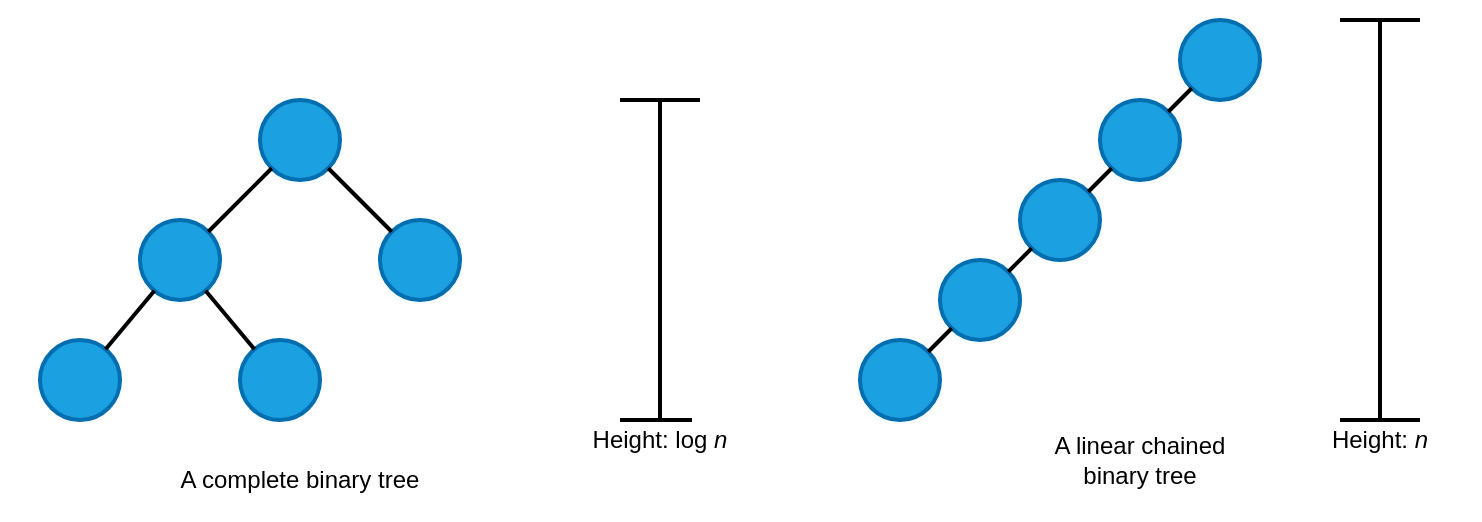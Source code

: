 <mxfile version="14.2.4" type="embed" pages="2">
    <diagram id="6hGFLwfOUW9BJ-s0fimq" name="basic">
        <mxGraphModel dx="1327" dy="645" grid="1" gridSize="10" guides="1" tooltips="1" connect="1" arrows="1" fold="1" page="1" pageScale="1" pageWidth="827" pageHeight="1169" math="0" shadow="0">
            <root>
                <mxCell id="0"/>
                <mxCell id="1" parent="0"/>
                <mxCell id="37" value="" style="rounded=0;whiteSpace=wrap;html=1;dashed=1;strokeColor=none;fillColor=#ffffff;" parent="1" vertex="1">
                    <mxGeometry x="70" y="150" width="740" height="260" as="geometry"/>
                </mxCell>
                <mxCell id="2" value="" style="ellipse;whiteSpace=wrap;html=1;aspect=fixed;strokeColor=#006EAF;strokeWidth=2;fillColor=#1ba1e2;fontColor=#ffffff;" parent="1" vertex="1">
                    <mxGeometry x="200" y="200" width="40" height="40" as="geometry"/>
                </mxCell>
                <mxCell id="3" value="" style="ellipse;whiteSpace=wrap;html=1;aspect=fixed;strokeColor=#006EAF;strokeWidth=2;fillColor=#1ba1e2;fontColor=#ffffff;" parent="1" vertex="1">
                    <mxGeometry x="90" y="320" width="40" height="40" as="geometry"/>
                </mxCell>
                <mxCell id="4" value="" style="ellipse;whiteSpace=wrap;html=1;aspect=fixed;strokeColor=#006EAF;strokeWidth=2;fillColor=#1ba1e2;fontColor=#ffffff;" parent="1" vertex="1">
                    <mxGeometry x="260" y="260" width="40" height="40" as="geometry"/>
                </mxCell>
                <mxCell id="5" value="" style="ellipse;whiteSpace=wrap;html=1;aspect=fixed;strokeColor=#006EAF;strokeWidth=2;fillColor=#1ba1e2;fontColor=#ffffff;" parent="1" vertex="1">
                    <mxGeometry x="140" y="260" width="40" height="40" as="geometry"/>
                </mxCell>
                <mxCell id="8" value="" style="ellipse;whiteSpace=wrap;html=1;aspect=fixed;strokeColor=#006EAF;strokeWidth=2;fillColor=#1ba1e2;fontColor=#ffffff;" parent="1" vertex="1">
                    <mxGeometry x="190" y="320" width="40" height="40" as="geometry"/>
                </mxCell>
                <mxCell id="11" value="" style="ellipse;whiteSpace=wrap;html=1;aspect=fixed;strokeColor=#006EAF;strokeWidth=2;fillColor=#1ba1e2;fontColor=#ffffff;" parent="1" vertex="1">
                    <mxGeometry x="500" y="320" width="40" height="40" as="geometry"/>
                </mxCell>
                <mxCell id="12" value="" style="ellipse;whiteSpace=wrap;html=1;aspect=fixed;strokeColor=#006EAF;strokeWidth=2;fillColor=#1ba1e2;fontColor=#ffffff;" parent="1" vertex="1">
                    <mxGeometry x="540" y="280" width="40" height="40" as="geometry"/>
                </mxCell>
                <mxCell id="13" value="" style="ellipse;whiteSpace=wrap;html=1;aspect=fixed;strokeColor=#006EAF;strokeWidth=2;fillColor=#1ba1e2;fontColor=#ffffff;direction=south;" parent="1" vertex="1">
                    <mxGeometry x="580" y="240" width="40" height="40" as="geometry"/>
                </mxCell>
                <mxCell id="14" value="" style="ellipse;whiteSpace=wrap;html=1;aspect=fixed;strokeColor=#006EAF;strokeWidth=2;fillColor=#1ba1e2;fontColor=#ffffff;" parent="1" vertex="1">
                    <mxGeometry x="620" y="200" width="40" height="40" as="geometry"/>
                </mxCell>
                <mxCell id="15" value="" style="ellipse;whiteSpace=wrap;html=1;aspect=fixed;strokeColor=#006EAF;strokeWidth=2;fillColor=#1ba1e2;fontColor=#ffffff;" parent="1" vertex="1">
                    <mxGeometry x="660" y="160" width="40" height="40" as="geometry"/>
                </mxCell>
                <mxCell id="16" value="" style="endArrow=none;html=1;strokeColor=#000000;strokeWidth=2;" parent="1" source="4" target="2" edge="1">
                    <mxGeometry width="50" height="50" relative="1" as="geometry">
                        <mxPoint x="245.858" y="185.858" as="sourcePoint"/>
                        <mxPoint x="194.142" y="154.142" as="targetPoint"/>
                    </mxGeometry>
                </mxCell>
                <mxCell id="17" value="" style="endArrow=none;html=1;strokeColor=#000000;strokeWidth=2;" parent="1" source="5" target="2" edge="1">
                    <mxGeometry width="50" height="50" relative="1" as="geometry">
                        <mxPoint x="295.858" y="275.858" as="sourcePoint"/>
                        <mxPoint x="244.142" y="244.142" as="targetPoint"/>
                    </mxGeometry>
                </mxCell>
                <mxCell id="18" value="" style="endArrow=none;html=1;strokeColor=#000000;strokeWidth=2;" parent="1" source="3" target="5" edge="1">
                    <mxGeometry width="50" height="50" relative="1" as="geometry">
                        <mxPoint x="305.858" y="285.858" as="sourcePoint"/>
                        <mxPoint x="254.142" y="254.142" as="targetPoint"/>
                    </mxGeometry>
                </mxCell>
                <mxCell id="19" value="" style="endArrow=none;html=1;strokeColor=#000000;strokeWidth=2;" parent="1" source="8" target="5" edge="1">
                    <mxGeometry width="50" height="50" relative="1" as="geometry">
                        <mxPoint x="315.858" y="295.858" as="sourcePoint"/>
                        <mxPoint x="264.142" y="264.142" as="targetPoint"/>
                    </mxGeometry>
                </mxCell>
                <mxCell id="24" value="" style="endArrow=none;html=1;strokeColor=#000000;strokeWidth=2;" parent="1" source="12" target="11" edge="1">
                    <mxGeometry width="50" height="50" relative="1" as="geometry">
                        <mxPoint x="345.858" y="405.858" as="sourcePoint"/>
                        <mxPoint x="530" y="330" as="targetPoint"/>
                    </mxGeometry>
                </mxCell>
                <mxCell id="25" value="" style="endArrow=none;html=1;strokeColor=#000000;strokeWidth=2;" parent="1" source="13" target="12" edge="1">
                    <mxGeometry width="50" height="50" relative="1" as="geometry">
                        <mxPoint x="355.858" y="415.858" as="sourcePoint"/>
                        <mxPoint x="304.142" y="384.142" as="targetPoint"/>
                    </mxGeometry>
                </mxCell>
                <mxCell id="26" value="" style="endArrow=none;html=1;strokeColor=#000000;strokeWidth=2;" parent="1" source="14" target="13" edge="1">
                    <mxGeometry width="50" height="50" relative="1" as="geometry">
                        <mxPoint x="365.858" y="425.858" as="sourcePoint"/>
                        <mxPoint x="314.142" y="394.142" as="targetPoint"/>
                    </mxGeometry>
                </mxCell>
                <mxCell id="27" value="" style="endArrow=none;html=1;strokeColor=#000000;strokeWidth=2;" parent="1" source="15" target="14" edge="1">
                    <mxGeometry width="50" height="50" relative="1" as="geometry">
                        <mxPoint x="375.858" y="435.858" as="sourcePoint"/>
                        <mxPoint x="324.142" y="404.142" as="targetPoint"/>
                    </mxGeometry>
                </mxCell>
                <mxCell id="28" value="" style="endArrow=none;html=1;strokeColor=#000000;strokeWidth=2;" parent="1" edge="1">
                    <mxGeometry width="50" height="50" relative="1" as="geometry">
                        <mxPoint x="400" y="360" as="sourcePoint"/>
                        <mxPoint x="400" y="200" as="targetPoint"/>
                    </mxGeometry>
                </mxCell>
                <mxCell id="29" value="" style="endArrow=none;html=1;strokeColor=#000000;strokeWidth=2;" parent="1" edge="1">
                    <mxGeometry width="50" height="50" relative="1" as="geometry">
                        <mxPoint x="416" y="360" as="sourcePoint"/>
                        <mxPoint x="380" y="360" as="targetPoint"/>
                    </mxGeometry>
                </mxCell>
                <mxCell id="30" value="" style="endArrow=none;html=1;strokeColor=#000000;strokeWidth=2;" parent="1" edge="1">
                    <mxGeometry width="50" height="50" relative="1" as="geometry">
                        <mxPoint x="420" y="200" as="sourcePoint"/>
                        <mxPoint x="380" y="200" as="targetPoint"/>
                    </mxGeometry>
                </mxCell>
                <mxCell id="31" value="" style="endArrow=none;html=1;strokeColor=#000000;strokeWidth=2;" parent="1" edge="1">
                    <mxGeometry width="50" height="50" relative="1" as="geometry">
                        <mxPoint x="760" y="360" as="sourcePoint"/>
                        <mxPoint x="760" y="160" as="targetPoint"/>
                    </mxGeometry>
                </mxCell>
                <mxCell id="33" value="" style="endArrow=none;html=1;strokeColor=#000000;strokeWidth=2;" parent="1" edge="1">
                    <mxGeometry width="50" height="50" relative="1" as="geometry">
                        <mxPoint x="780" y="160" as="sourcePoint"/>
                        <mxPoint x="740" y="160" as="targetPoint"/>
                    </mxGeometry>
                </mxCell>
                <mxCell id="38" value="&lt;font color=&quot;#000000&quot;&gt;Height: log &lt;i&gt;n&lt;/i&gt;&lt;/font&gt;" style="text;html=1;strokeColor=none;fillColor=none;align=center;verticalAlign=middle;whiteSpace=wrap;rounded=0;" parent="1" vertex="1">
                    <mxGeometry x="350" y="360" width="100" height="20" as="geometry"/>
                </mxCell>
                <mxCell id="39" value="&lt;font color=&quot;#000000&quot;&gt;Height:&amp;nbsp;&lt;i&gt;n&lt;/i&gt;&lt;/font&gt;" style="text;html=1;strokeColor=none;fillColor=none;align=center;verticalAlign=middle;whiteSpace=wrap;rounded=0;" parent="1" vertex="1">
                    <mxGeometry x="730" y="360" width="60" height="20" as="geometry"/>
                </mxCell>
                <mxCell id="42" value="&lt;font color=&quot;#000000&quot;&gt;A complete binary tree&lt;/font&gt;" style="text;html=1;strokeColor=none;fillColor=none;align=center;verticalAlign=middle;whiteSpace=wrap;rounded=0;" parent="1" vertex="1">
                    <mxGeometry x="150" y="380" width="140" height="20" as="geometry"/>
                </mxCell>
                <mxCell id="43" value="&lt;font color=&quot;#000000&quot;&gt;A linear chained binary tree&lt;/font&gt;" style="text;html=1;strokeColor=none;fillColor=none;align=center;verticalAlign=middle;whiteSpace=wrap;rounded=0;" parent="1" vertex="1">
                    <mxGeometry x="585" y="370" width="110" height="20" as="geometry"/>
                </mxCell>
                <mxCell id="44" value="" style="endArrow=none;html=1;strokeColor=#000000;strokeWidth=2;" parent="1" edge="1">
                    <mxGeometry width="50" height="50" relative="1" as="geometry">
                        <mxPoint x="780" y="360" as="sourcePoint"/>
                        <mxPoint x="740" y="360" as="targetPoint"/>
                    </mxGeometry>
                </mxCell>
            </root>
        </mxGraphModel>
    </diagram>
    <diagram name="successor_worst_case" id="6D2gquU68HdH94RHYlkC">
        <mxGraphModel dx="1327" dy="645" grid="1" gridSize="10" guides="1" tooltips="1" connect="1" arrows="1" fold="1" page="1" pageScale="1" pageWidth="827" pageHeight="1169" math="0" shadow="0">
            <root>
                <mxCell id="Yll5NHxpdR0R9B9jEXX6-0"/>
                <mxCell id="Yll5NHxpdR0R9B9jEXX6-1" parent="Yll5NHxpdR0R9B9jEXX6-0"/>
                <mxCell id="Yll5NHxpdR0R9B9jEXX6-2" value="" style="rounded=0;whiteSpace=wrap;html=1;dashed=1;strokeColor=none;fillColor=#ffffff;" parent="Yll5NHxpdR0R9B9jEXX6-1" vertex="1">
                    <mxGeometry x="200" y="320" width="320" height="290" as="geometry"/>
                </mxCell>
                <mxCell id="Yll5NHxpdR0R9B9jEXX6-8" value="19" style="ellipse;whiteSpace=wrap;html=1;aspect=fixed;strokeColor=#006EAF;strokeWidth=2;fillColor=#1ba1e2;fontColor=#ffffff;" parent="Yll5NHxpdR0R9B9jEXX6-1" vertex="1">
                    <mxGeometry x="220" y="540" width="40" height="40" as="geometry"/>
                </mxCell>
                <mxCell id="Yll5NHxpdR0R9B9jEXX6-9" value="22" style="ellipse;whiteSpace=wrap;html=1;aspect=fixed;strokeColor=#006EAF;strokeWidth=2;fillColor=#1ba1e2;fontColor=#ffffff;" parent="Yll5NHxpdR0R9B9jEXX6-1" vertex="1">
                    <mxGeometry x="260" y="500" width="40" height="40" as="geometry"/>
                </mxCell>
                <mxCell id="Yll5NHxpdR0R9B9jEXX6-10" value="45" style="ellipse;whiteSpace=wrap;html=1;aspect=fixed;strokeColor=#006EAF;strokeWidth=2;fillColor=#1ba1e2;fontColor=#ffffff;direction=south;" parent="Yll5NHxpdR0R9B9jEXX6-1" vertex="1">
                    <mxGeometry x="300" y="460" width="40" height="40" as="geometry"/>
                </mxCell>
                <mxCell id="Yll5NHxpdR0R9B9jEXX6-11" value="56" style="ellipse;whiteSpace=wrap;html=1;aspect=fixed;strokeColor=#006EAF;strokeWidth=2;fillColor=#1ba1e2;fontColor=#ffffff;" parent="Yll5NHxpdR0R9B9jEXX6-1" vertex="1">
                    <mxGeometry x="340" y="420" width="40" height="40" as="geometry"/>
                </mxCell>
                <mxCell id="Yll5NHxpdR0R9B9jEXX6-12" value="77" style="ellipse;whiteSpace=wrap;html=1;aspect=fixed;strokeColor=#006EAF;strokeWidth=2;fillColor=#1ba1e2;fontColor=#ffffff;" parent="Yll5NHxpdR0R9B9jEXX6-1" vertex="1">
                    <mxGeometry x="380" y="380" width="40" height="40" as="geometry"/>
                </mxCell>
                <mxCell id="Yll5NHxpdR0R9B9jEXX6-17" value="" style="endArrow=none;html=1;strokeColor=#000000;strokeWidth=2;exitX=0;exitY=1;exitDx=0;exitDy=0;entryX=1;entryY=0;entryDx=0;entryDy=0;" parent="Yll5NHxpdR0R9B9jEXX6-1" source="Yll5NHxpdR0R9B9jEXX6-9" target="Yll5NHxpdR0R9B9jEXX6-8" edge="1">
                    <mxGeometry width="50" height="50" relative="1" as="geometry">
                        <mxPoint x="65.858" y="625.858" as="sourcePoint"/>
                        <mxPoint x="210" y="630" as="targetPoint"/>
                    </mxGeometry>
                </mxCell>
                <mxCell id="Yll5NHxpdR0R9B9jEXX6-18" value="" style="endArrow=none;html=1;strokeColor=#000000;strokeWidth=2;entryX=1;entryY=0;entryDx=0;entryDy=0;exitX=1;exitY=1;exitDx=0;exitDy=0;" parent="Yll5NHxpdR0R9B9jEXX6-1" source="Yll5NHxpdR0R9B9jEXX6-10" target="Yll5NHxpdR0R9B9jEXX6-9" edge="1">
                    <mxGeometry width="50" height="50" relative="1" as="geometry">
                        <mxPoint x="75.858" y="635.858" as="sourcePoint"/>
                        <mxPoint x="24.142" y="604.142" as="targetPoint"/>
                    </mxGeometry>
                </mxCell>
                <mxCell id="Yll5NHxpdR0R9B9jEXX6-19" value="" style="endArrow=none;html=1;strokeColor=#000000;strokeWidth=2;entryX=0;entryY=0;entryDx=0;entryDy=0;exitX=0;exitY=1;exitDx=0;exitDy=0;" parent="Yll5NHxpdR0R9B9jEXX6-1" source="Yll5NHxpdR0R9B9jEXX6-11" target="Yll5NHxpdR0R9B9jEXX6-10" edge="1">
                    <mxGeometry width="50" height="50" relative="1" as="geometry">
                        <mxPoint x="85.858" y="645.858" as="sourcePoint"/>
                        <mxPoint x="34.142" y="614.142" as="targetPoint"/>
                    </mxGeometry>
                </mxCell>
                <mxCell id="Yll5NHxpdR0R9B9jEXX6-20" value="" style="endArrow=none;html=1;strokeColor=#000000;strokeWidth=2;entryX=1;entryY=0;entryDx=0;entryDy=0;exitX=0;exitY=1;exitDx=0;exitDy=0;" parent="Yll5NHxpdR0R9B9jEXX6-1" source="Yll5NHxpdR0R9B9jEXX6-12" target="Yll5NHxpdR0R9B9jEXX6-11" edge="1">
                    <mxGeometry width="50" height="50" relative="1" as="geometry">
                        <mxPoint x="95.858" y="655.858" as="sourcePoint"/>
                        <mxPoint x="44.142" y="624.142" as="targetPoint"/>
                    </mxGeometry>
                </mxCell>
                <mxCell id="Yll5NHxpdR0R9B9jEXX6-24" value="" style="endArrow=none;html=1;strokeColor=#000000;strokeWidth=2;" parent="Yll5NHxpdR0R9B9jEXX6-1" edge="1">
                    <mxGeometry width="50" height="50" relative="1" as="geometry">
                        <mxPoint x="480" y="580" as="sourcePoint"/>
                        <mxPoint x="480" y="340" as="targetPoint"/>
                    </mxGeometry>
                </mxCell>
                <mxCell id="Yll5NHxpdR0R9B9jEXX6-25" value="" style="endArrow=none;html=1;strokeColor=#000000;strokeWidth=2;" parent="Yll5NHxpdR0R9B9jEXX6-1" edge="1">
                    <mxGeometry width="50" height="50" relative="1" as="geometry">
                        <mxPoint x="500" y="340" as="sourcePoint"/>
                        <mxPoint x="460" y="340" as="targetPoint"/>
                    </mxGeometry>
                </mxCell>
                <mxCell id="Yll5NHxpdR0R9B9jEXX6-27" value="&lt;font color=&quot;#000000&quot;&gt;Height:&amp;nbsp;&lt;i&gt;n&lt;/i&gt;&lt;/font&gt;" style="text;html=1;strokeColor=none;fillColor=none;align=center;verticalAlign=middle;whiteSpace=wrap;rounded=0;" parent="Yll5NHxpdR0R9B9jEXX6-1" vertex="1">
                    <mxGeometry x="450" y="580" width="60" height="20" as="geometry"/>
                </mxCell>
                <mxCell id="Yll5NHxpdR0R9B9jEXX6-30" value="" style="endArrow=none;html=1;strokeColor=#000000;strokeWidth=2;" parent="Yll5NHxpdR0R9B9jEXX6-1" edge="1">
                    <mxGeometry width="50" height="50" relative="1" as="geometry">
                        <mxPoint x="500" y="580" as="sourcePoint"/>
                        <mxPoint x="460" y="580" as="targetPoint"/>
                    </mxGeometry>
                </mxCell>
                <mxCell id="Yll5NHxpdR0R9B9jEXX6-31" value="11" style="ellipse;whiteSpace=wrap;html=1;aspect=fixed;strokeColor=#006EAF;strokeWidth=2;fillColor=#1ba1e2;fontColor=#ffffff;" parent="Yll5NHxpdR0R9B9jEXX6-1" vertex="1">
                    <mxGeometry x="340" y="340" width="40" height="40" as="geometry"/>
                </mxCell>
                <mxCell id="Yll5NHxpdR0R9B9jEXX6-33" value="" style="endArrow=none;html=1;strokeColor=#000000;strokeWidth=2;" parent="Yll5NHxpdR0R9B9jEXX6-1" source="Yll5NHxpdR0R9B9jEXX6-31" target="Yll5NHxpdR0R9B9jEXX6-12" edge="1">
                    <mxGeometry width="50" height="50" relative="1" as="geometry">
                        <mxPoint x="275.858" y="544.142" as="sourcePoint"/>
                        <mxPoint x="264.142" y="555.858" as="targetPoint"/>
                    </mxGeometry>
                </mxCell>
                <mxCell id="Yll5NHxpdR0R9B9jEXX6-35" value="&lt;font color=&quot;#000000&quot;&gt;successor&lt;/font&gt;" style="text;html=1;strokeColor=none;fillColor=none;align=center;verticalAlign=middle;whiteSpace=wrap;rounded=0;" parent="Yll5NHxpdR0R9B9jEXX6-1" vertex="1">
                    <mxGeometry x="250" y="400" width="40" height="20" as="geometry"/>
                </mxCell>
                <mxCell id="Yll5NHxpdR0R9B9jEXX6-38" value="" style="endArrow=classic;html=1;strokeColor=#FFD966;dashed=1;edgeStyle=orthogonalEdgeStyle;curved=1;entryX=0;entryY=0;entryDx=0;entryDy=0;strokeWidth=2;exitX=-0.183;exitY=0.342;exitDx=0;exitDy=0;exitPerimeter=0;" parent="Yll5NHxpdR0R9B9jEXX6-1" source="Yll5NHxpdR0R9B9jEXX6-31" target="Yll5NHxpdR0R9B9jEXX6-8" edge="1">
                    <mxGeometry width="50" height="50" relative="1" as="geometry">
                        <mxPoint x="370" y="290" as="sourcePoint"/>
                        <mxPoint x="400" y="420" as="targetPoint"/>
                    </mxGeometry>
                </mxCell>
            </root>
        </mxGraphModel>
    </diagram>
</mxfile>
